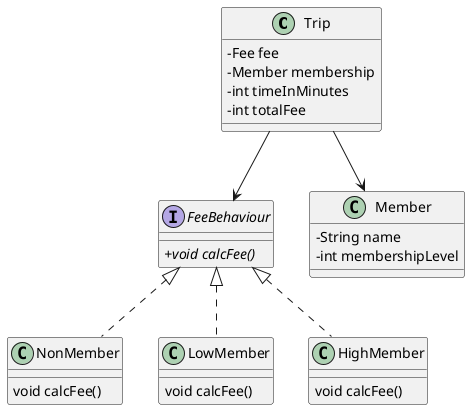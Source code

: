@startuml
skinparam classAttributeIconSize 0

Class Trip {
    - Fee fee
    - Member membership
    - int timeInMinutes
    - int totalFee
}

Interface FeeBehaviour{
    +{abstract} void calcFee()
}

Class Member{
    - String name
    - int membershipLevel
}

Class NonMember{
    void calcFee()
}

Class LowMember{
    void calcFee()
}

Class HighMember{
    void calcFee()
}

Trip --> FeeBehaviour
Trip --> Member
FeeBehaviour <|.. NonMember
FeeBehaviour <|.. LowMember
FeeBehaviour <|.. HighMember
@enduml